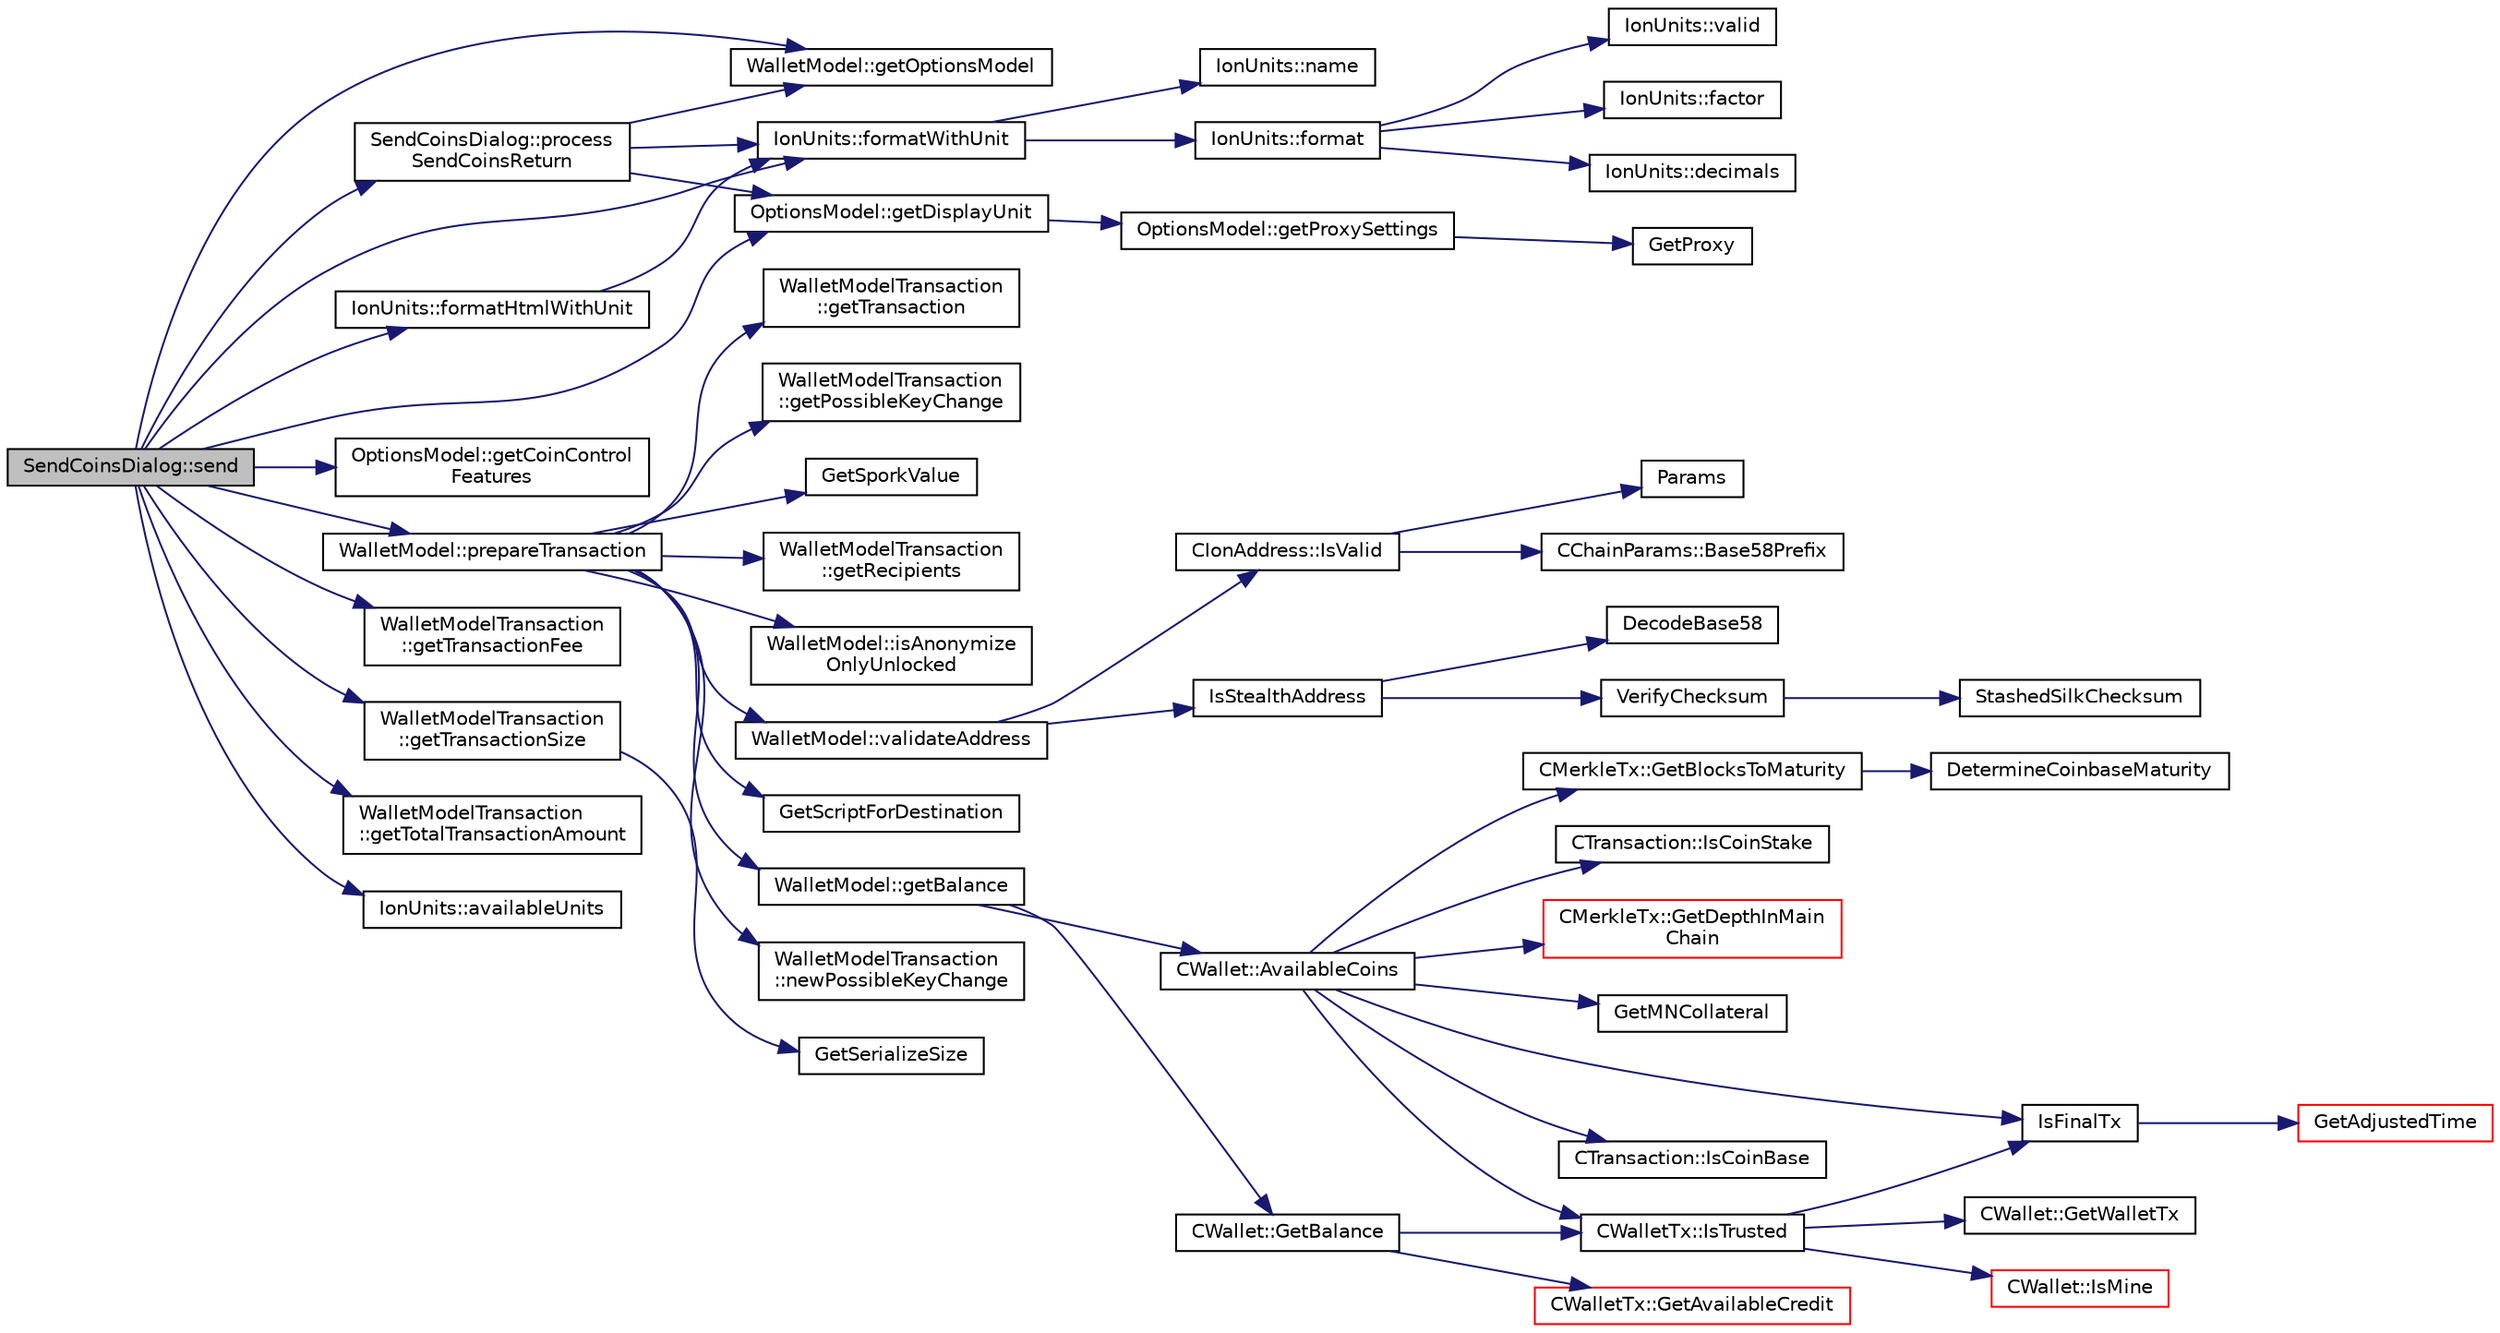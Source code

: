 digraph "SendCoinsDialog::send"
{
  edge [fontname="Helvetica",fontsize="10",labelfontname="Helvetica",labelfontsize="10"];
  node [fontname="Helvetica",fontsize="10",shape=record];
  rankdir="LR";
  Node608 [label="SendCoinsDialog::send",height=0.2,width=0.4,color="black", fillcolor="grey75", style="filled", fontcolor="black"];
  Node608 -> Node609 [color="midnightblue",fontsize="10",style="solid",fontname="Helvetica"];
  Node609 [label="WalletModel::getOptionsModel",height=0.2,width=0.4,color="black", fillcolor="white", style="filled",URL="$d4/d27/class_wallet_model.html#a96d53e56b3f8f07537ea2523f7a7d300"];
  Node608 -> Node610 [color="midnightblue",fontsize="10",style="solid",fontname="Helvetica"];
  Node610 [label="OptionsModel::getCoinControl\lFeatures",height=0.2,width=0.4,color="black", fillcolor="white", style="filled",URL="$da/d1f/class_options_model.html#ace6c871068f613aee277e37bfdc988c0"];
  Node608 -> Node611 [color="midnightblue",fontsize="10",style="solid",fontname="Helvetica"];
  Node611 [label="WalletModel::prepareTransaction",height=0.2,width=0.4,color="black", fillcolor="white", style="filled",URL="$d4/d27/class_wallet_model.html#a8abc851901c7c7343ebfb5a8e5fc0154"];
  Node611 -> Node612 [color="midnightblue",fontsize="10",style="solid",fontname="Helvetica"];
  Node612 [label="WalletModelTransaction\l::getRecipients",height=0.2,width=0.4,color="black", fillcolor="white", style="filled",URL="$d2/d99/class_wallet_model_transaction.html#a477180740c53bbbaed217faec2ccb8fa"];
  Node611 -> Node613 [color="midnightblue",fontsize="10",style="solid",fontname="Helvetica"];
  Node613 [label="WalletModel::isAnonymize\lOnlyUnlocked",height=0.2,width=0.4,color="black", fillcolor="white", style="filled",URL="$d4/d27/class_wallet_model.html#ad170da7fccb70726a4527d67c8f26340"];
  Node611 -> Node614 [color="midnightblue",fontsize="10",style="solid",fontname="Helvetica"];
  Node614 [label="WalletModel::validateAddress",height=0.2,width=0.4,color="black", fillcolor="white", style="filled",URL="$d4/d27/class_wallet_model.html#a04604615253aeaae1253b1412a70a1f7"];
  Node614 -> Node615 [color="midnightblue",fontsize="10",style="solid",fontname="Helvetica"];
  Node615 [label="IsStealthAddress",height=0.2,width=0.4,color="black", fillcolor="white", style="filled",URL="$db/d2d/stealth_8cpp.html#a26c89afcb720e8b1a9c9dadaee26757b"];
  Node615 -> Node616 [color="midnightblue",fontsize="10",style="solid",fontname="Helvetica"];
  Node616 [label="DecodeBase58",height=0.2,width=0.4,color="black", fillcolor="white", style="filled",URL="$db/d9c/base58_8cpp.html#a0f74d1d6e7e982cad4b0e538acea4538",tooltip="Decode a base58-encoded string (psz) into a byte vector (vchRet). "];
  Node615 -> Node617 [color="midnightblue",fontsize="10",style="solid",fontname="Helvetica"];
  Node617 [label="VerifyChecksum",height=0.2,width=0.4,color="black", fillcolor="white", style="filled",URL="$db/d2d/stealth_8cpp.html#a5ff6f6775db5f747f5088c7ef8264b74"];
  Node617 -> Node618 [color="midnightblue",fontsize="10",style="solid",fontname="Helvetica"];
  Node618 [label="StashedSilkChecksum",height=0.2,width=0.4,color="black", fillcolor="white", style="filled",URL="$db/d2d/stealth_8cpp.html#abb79a3b98a10b85daf3f3ff35c1cbfa8"];
  Node614 -> Node619 [color="midnightblue",fontsize="10",style="solid",fontname="Helvetica"];
  Node619 [label="CIonAddress::IsValid",height=0.2,width=0.4,color="black", fillcolor="white", style="filled",URL="$d1/de4/class_c_ion_address.html#a93cb71370b938e7fad4a74c4b5775da6"];
  Node619 -> Node620 [color="midnightblue",fontsize="10",style="solid",fontname="Helvetica"];
  Node620 [label="Params",height=0.2,width=0.4,color="black", fillcolor="white", style="filled",URL="$df/dbf/chainparams_8cpp.html#ace5c5b706d71a324a417dd2db394fd4a",tooltip="Return the currently selected parameters. "];
  Node619 -> Node621 [color="midnightblue",fontsize="10",style="solid",fontname="Helvetica"];
  Node621 [label="CChainParams::Base58Prefix",height=0.2,width=0.4,color="black", fillcolor="white", style="filled",URL="$d1/d4f/class_c_chain_params.html#a103c58eca4a26a71201882b3ed6c4cb4"];
  Node611 -> Node622 [color="midnightblue",fontsize="10",style="solid",fontname="Helvetica"];
  Node622 [label="GetScriptForDestination",height=0.2,width=0.4,color="black", fillcolor="white", style="filled",URL="$dd/d0f/script_8cpp.html#ae40f28d3b46c21033f6ee1f1200d0321"];
  Node611 -> Node623 [color="midnightblue",fontsize="10",style="solid",fontname="Helvetica"];
  Node623 [label="WalletModel::getBalance",height=0.2,width=0.4,color="black", fillcolor="white", style="filled",URL="$d4/d27/class_wallet_model.html#a4d2cb225a19b89c64f4b5d81faf89beb"];
  Node623 -> Node624 [color="midnightblue",fontsize="10",style="solid",fontname="Helvetica"];
  Node624 [label="CWallet::AvailableCoins",height=0.2,width=0.4,color="black", fillcolor="white", style="filled",URL="$d2/de5/class_c_wallet.html#a0f950dede91de2be32ea8c43a40469ab"];
  Node624 -> Node625 [color="midnightblue",fontsize="10",style="solid",fontname="Helvetica"];
  Node625 [label="IsFinalTx",height=0.2,width=0.4,color="black", fillcolor="white", style="filled",URL="$df/d0a/main_8cpp.html#adc332cd7ac94e639bb4239618341be19"];
  Node625 -> Node626 [color="midnightblue",fontsize="10",style="solid",fontname="Helvetica"];
  Node626 [label="GetAdjustedTime",height=0.2,width=0.4,color="red", fillcolor="white", style="filled",URL="$df/d2d/util_8cpp.html#a09f81b9c7650f898cf3cf305b87547e6"];
  Node624 -> Node629 [color="midnightblue",fontsize="10",style="solid",fontname="Helvetica"];
  Node629 [label="CWalletTx::IsTrusted",height=0.2,width=0.4,color="black", fillcolor="white", style="filled",URL="$d6/d53/class_c_wallet_tx.html#a71efb0d5b5def8ae00a1d74b8741bfcb"];
  Node629 -> Node625 [color="midnightblue",fontsize="10",style="solid",fontname="Helvetica"];
  Node629 -> Node630 [color="midnightblue",fontsize="10",style="solid",fontname="Helvetica"];
  Node630 [label="CWallet::GetWalletTx",height=0.2,width=0.4,color="black", fillcolor="white", style="filled",URL="$d2/de5/class_c_wallet.html#ac496716bb889a5934fa27398aeb2330a"];
  Node629 -> Node631 [color="midnightblue",fontsize="10",style="solid",fontname="Helvetica"];
  Node631 [label="CWallet::IsMine",height=0.2,width=0.4,color="red", fillcolor="white", style="filled",URL="$d2/de5/class_c_wallet.html#a4eada57edc1c443564b8cc9b853d955c"];
  Node624 -> Node634 [color="midnightblue",fontsize="10",style="solid",fontname="Helvetica"];
  Node634 [label="CTransaction::IsCoinBase",height=0.2,width=0.4,color="black", fillcolor="white", style="filled",URL="$df/d43/class_c_transaction.html#a96256e8ac1bf79ad9c057e48c41132dd"];
  Node624 -> Node635 [color="midnightblue",fontsize="10",style="solid",fontname="Helvetica"];
  Node635 [label="CMerkleTx::GetBlocksToMaturity",height=0.2,width=0.4,color="black", fillcolor="white", style="filled",URL="$d1/dff/class_c_merkle_tx.html#a69ebd437f7b44169659c3527fe73b6ab"];
  Node635 -> Node636 [color="midnightblue",fontsize="10",style="solid",fontname="Helvetica"];
  Node636 [label="DetermineCoinbaseMaturity",height=0.2,width=0.4,color="black", fillcolor="white", style="filled",URL="$d1/d08/proofs_8cpp.html#a97478c8207cae73889a6b1fbbc3c67e3",tooltip="Determine Coinbase Maturity (generally not a good idea - done so to increase speed) ..."];
  Node624 -> Node637 [color="midnightblue",fontsize="10",style="solid",fontname="Helvetica"];
  Node637 [label="CTransaction::IsCoinStake",height=0.2,width=0.4,color="black", fillcolor="white", style="filled",URL="$df/d43/class_c_transaction.html#ace4278a41a296d40dcf5fb2b9cf007ec"];
  Node624 -> Node638 [color="midnightblue",fontsize="10",style="solid",fontname="Helvetica"];
  Node638 [label="CMerkleTx::GetDepthInMain\lChain",height=0.2,width=0.4,color="red", fillcolor="white", style="filled",URL="$d1/dff/class_c_merkle_tx.html#a887a9f1a0b7fc64b43e42cec76b38ef9"];
  Node624 -> Node641 [color="midnightblue",fontsize="10",style="solid",fontname="Helvetica"];
  Node641 [label="GetMNCollateral",height=0.2,width=0.4,color="black", fillcolor="white", style="filled",URL="$d4/dbf/main_8h.html#a7ecfeb5987564d84c46a6715d4c3a2df"];
  Node623 -> Node642 [color="midnightblue",fontsize="10",style="solid",fontname="Helvetica"];
  Node642 [label="CWallet::GetBalance",height=0.2,width=0.4,color="black", fillcolor="white", style="filled",URL="$d2/de5/class_c_wallet.html#aa6522c2833bc0a84d216cf102b51ba05"];
  Node642 -> Node629 [color="midnightblue",fontsize="10",style="solid",fontname="Helvetica"];
  Node642 -> Node643 [color="midnightblue",fontsize="10",style="solid",fontname="Helvetica"];
  Node643 [label="CWalletTx::GetAvailableCredit",height=0.2,width=0.4,color="red", fillcolor="white", style="filled",URL="$d6/d53/class_c_wallet_tx.html#af3c82ba365c720dd3d929b86bf432ef6"];
  Node611 -> Node646 [color="midnightblue",fontsize="10",style="solid",fontname="Helvetica"];
  Node646 [label="WalletModelTransaction\l::newPossibleKeyChange",height=0.2,width=0.4,color="black", fillcolor="white", style="filled",URL="$d2/d99/class_wallet_model_transaction.html#af6e3adde528f4578145be97699c45bb8"];
  Node611 -> Node647 [color="midnightblue",fontsize="10",style="solid",fontname="Helvetica"];
  Node647 [label="WalletModelTransaction\l::getTransaction",height=0.2,width=0.4,color="black", fillcolor="white", style="filled",URL="$d2/d99/class_wallet_model_transaction.html#a1db8f14976edf56a7678d9f7b390c0c5"];
  Node611 -> Node648 [color="midnightblue",fontsize="10",style="solid",fontname="Helvetica"];
  Node648 [label="WalletModelTransaction\l::getPossibleKeyChange",height=0.2,width=0.4,color="black", fillcolor="white", style="filled",URL="$d2/d99/class_wallet_model_transaction.html#a58835446dab9397f823106d4a6ba6812"];
  Node611 -> Node649 [color="midnightblue",fontsize="10",style="solid",fontname="Helvetica"];
  Node649 [label="GetSporkValue",height=0.2,width=0.4,color="black", fillcolor="white", style="filled",URL="$df/d0d/spork_8cpp.html#a7125c44e1c9a54dc7c28556b3fb24a8f"];
  Node608 -> Node650 [color="midnightblue",fontsize="10",style="solid",fontname="Helvetica"];
  Node650 [label="SendCoinsDialog::process\lSendCoinsReturn",height=0.2,width=0.4,color="black", fillcolor="white", style="filled",URL="$d6/de6/class_send_coins_dialog.html#a349fff162bb43ec63e56e8f7db203a66"];
  Node650 -> Node651 [color="midnightblue",fontsize="10",style="solid",fontname="Helvetica"];
  Node651 [label="IonUnits::formatWithUnit",height=0.2,width=0.4,color="black", fillcolor="white", style="filled",URL="$d7/dab/class_ion_units.html#a07052cd4b4b8496b73ffe657432a8624",tooltip="Format as string (with unit) "];
  Node651 -> Node652 [color="midnightblue",fontsize="10",style="solid",fontname="Helvetica"];
  Node652 [label="IonUnits::format",height=0.2,width=0.4,color="black", fillcolor="white", style="filled",URL="$d7/dab/class_ion_units.html#a7cf8cdbd0a24c418ae91b511fac5bee4",tooltip="Format as string. "];
  Node652 -> Node653 [color="midnightblue",fontsize="10",style="solid",fontname="Helvetica"];
  Node653 [label="IonUnits::valid",height=0.2,width=0.4,color="black", fillcolor="white", style="filled",URL="$d7/dab/class_ion_units.html#a23c5b1306ed473dbb2375a6675a2ce13",tooltip="Is unit ID valid? "];
  Node652 -> Node654 [color="midnightblue",fontsize="10",style="solid",fontname="Helvetica"];
  Node654 [label="IonUnits::factor",height=0.2,width=0.4,color="black", fillcolor="white", style="filled",URL="$d7/dab/class_ion_units.html#a210814a200496caf63083ed4abd1bd24",tooltip="Number of Satoshis (1e-8) per unit. "];
  Node652 -> Node655 [color="midnightblue",fontsize="10",style="solid",fontname="Helvetica"];
  Node655 [label="IonUnits::decimals",height=0.2,width=0.4,color="black", fillcolor="white", style="filled",URL="$d7/dab/class_ion_units.html#a5e9c7a5b666b858c171760273c51c9d7",tooltip="Number of decimals left. "];
  Node651 -> Node656 [color="midnightblue",fontsize="10",style="solid",fontname="Helvetica"];
  Node656 [label="IonUnits::name",height=0.2,width=0.4,color="black", fillcolor="white", style="filled",URL="$d7/dab/class_ion_units.html#a5bb4881389b09aeeb0bc235e87e0a42f",tooltip="Short name. "];
  Node650 -> Node609 [color="midnightblue",fontsize="10",style="solid",fontname="Helvetica"];
  Node650 -> Node657 [color="midnightblue",fontsize="10",style="solid",fontname="Helvetica"];
  Node657 [label="OptionsModel::getDisplayUnit",height=0.2,width=0.4,color="black", fillcolor="white", style="filled",URL="$da/d1f/class_options_model.html#a3b6e4d4ef42be3aaba315b8cd14f468e"];
  Node657 -> Node658 [color="midnightblue",fontsize="10",style="solid",fontname="Helvetica"];
  Node658 [label="OptionsModel::getProxySettings",height=0.2,width=0.4,color="black", fillcolor="white", style="filled",URL="$da/d1f/class_options_model.html#a0fa582a801df3753c2c50840c40bb350"];
  Node658 -> Node659 [color="midnightblue",fontsize="10",style="solid",fontname="Helvetica"];
  Node659 [label="GetProxy",height=0.2,width=0.4,color="black", fillcolor="white", style="filled",URL="$d0/d0e/netbase_8cpp.html#a4e67b39fc1769663260d791d2f4d049d"];
  Node608 -> Node651 [color="midnightblue",fontsize="10",style="solid",fontname="Helvetica"];
  Node608 -> Node657 [color="midnightblue",fontsize="10",style="solid",fontname="Helvetica"];
  Node608 -> Node660 [color="midnightblue",fontsize="10",style="solid",fontname="Helvetica"];
  Node660 [label="WalletModelTransaction\l::getTransactionFee",height=0.2,width=0.4,color="black", fillcolor="white", style="filled",URL="$d2/d99/class_wallet_model_transaction.html#ac9ca968ca58fb4609db74111525981d6"];
  Node608 -> Node661 [color="midnightblue",fontsize="10",style="solid",fontname="Helvetica"];
  Node661 [label="IonUnits::formatHtmlWithUnit",height=0.2,width=0.4,color="black", fillcolor="white", style="filled",URL="$d7/dab/class_ion_units.html#a93a4fcdd7d407be3b5ff404c678d7bf3"];
  Node661 -> Node651 [color="midnightblue",fontsize="10",style="solid",fontname="Helvetica"];
  Node608 -> Node662 [color="midnightblue",fontsize="10",style="solid",fontname="Helvetica"];
  Node662 [label="WalletModelTransaction\l::getTransactionSize",height=0.2,width=0.4,color="black", fillcolor="white", style="filled",URL="$d2/d99/class_wallet_model_transaction.html#a90c87be7e23c1729edba4ab621771a5e"];
  Node662 -> Node663 [color="midnightblue",fontsize="10",style="solid",fontname="Helvetica"];
  Node663 [label="GetSerializeSize",height=0.2,width=0.4,color="black", fillcolor="white", style="filled",URL="$df/d9d/serialize_8h.html#a48239e478ae730373d1984fe304ca025"];
  Node608 -> Node664 [color="midnightblue",fontsize="10",style="solid",fontname="Helvetica"];
  Node664 [label="WalletModelTransaction\l::getTotalTransactionAmount",height=0.2,width=0.4,color="black", fillcolor="white", style="filled",URL="$d2/d99/class_wallet_model_transaction.html#a215d9f347eaf67189ef5eb2c4492384c"];
  Node608 -> Node665 [color="midnightblue",fontsize="10",style="solid",fontname="Helvetica"];
  Node665 [label="IonUnits::availableUnits",height=0.2,width=0.4,color="black", fillcolor="white", style="filled",URL="$d7/dab/class_ion_units.html#a2e85001fd6380afa5e0d66bda846a335",tooltip="Get list of units, for drop-down box. "];
}
